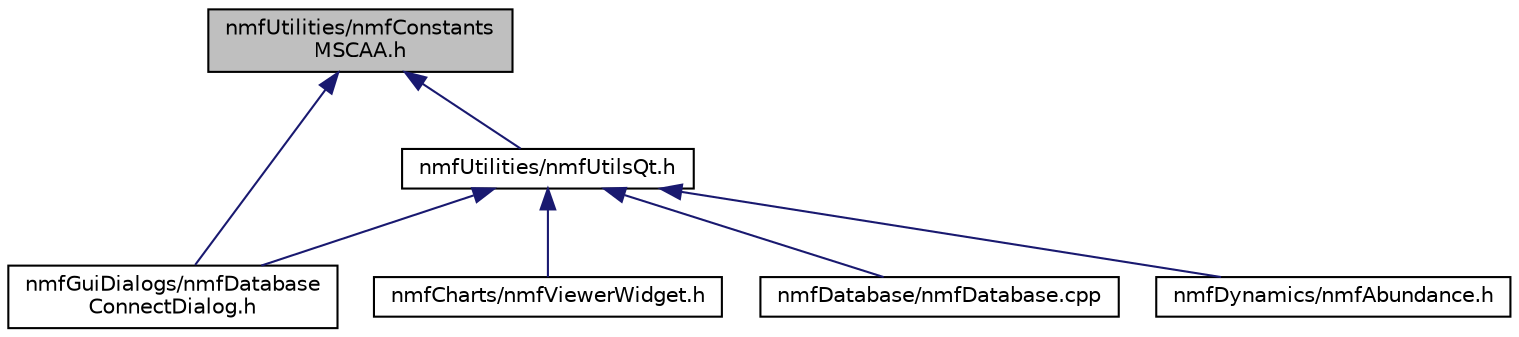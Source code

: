 digraph "nmfUtilities/nmfConstantsMSCAA.h"
{
 // LATEX_PDF_SIZE
  edge [fontname="Helvetica",fontsize="10",labelfontname="Helvetica",labelfontsize="10"];
  node [fontname="Helvetica",fontsize="10",shape=record];
  Node1 [label="nmfUtilities/nmfConstants\lMSCAA.h",height=0.2,width=0.4,color="black", fillcolor="grey75", style="filled", fontcolor="black",tooltip="Definition for constants used in MSCAA tool."];
  Node1 -> Node2 [dir="back",color="midnightblue",fontsize="10",style="solid",fontname="Helvetica"];
  Node2 [label="nmfGuiDialogs/nmfDatabase\lConnectDialog.h",height=0.2,width=0.4,color="black", fillcolor="white", style="filled",URL="$nmf_database_connect_dialog_8h_source.html",tooltip=" "];
  Node1 -> Node3 [dir="back",color="midnightblue",fontsize="10",style="solid",fontname="Helvetica"];
  Node3 [label="nmfUtilities/nmfUtilsQt.h",height=0.2,width=0.4,color="black", fillcolor="white", style="filled",URL="$nmf_utils_qt_8h.html",tooltip="Definition for Qt widgets and functions that operate on widgets."];
  Node3 -> Node4 [dir="back",color="midnightblue",fontsize="10",style="solid",fontname="Helvetica"];
  Node4 [label="nmfCharts/nmfViewerWidget.h",height=0.2,width=0.4,color="black", fillcolor="white", style="filled",URL="$nmf_viewer_widget_8h.html",tooltip="GUI definition for the Image Viewer set of widgets."];
  Node3 -> Node5 [dir="back",color="midnightblue",fontsize="10",style="solid",fontname="Helvetica"];
  Node5 [label="nmfDatabase/nmfDatabase.cpp",height=0.2,width=0.4,color="black", fillcolor="white", style="filled",URL="$nmf_database_8cpp.html",tooltip="This file contains the NMFS DatabaseAPI implementation."];
  Node3 -> Node6 [dir="back",color="midnightblue",fontsize="10",style="solid",fontname="Helvetica"];
  Node6 [label="nmfDynamics/nmfAbundance.h",height=0.2,width=0.4,color="black", fillcolor="white", style="filled",URL="$nmf_abundance_8h_source.html",tooltip=" "];
  Node3 -> Node2 [dir="back",color="midnightblue",fontsize="10",style="solid",fontname="Helvetica"];
}
